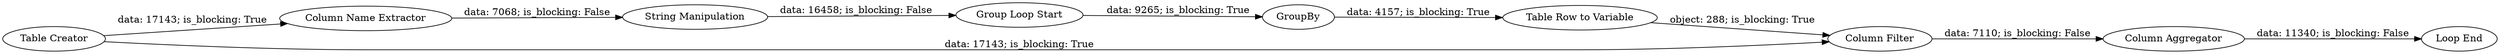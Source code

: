 digraph {
	"336321109041431984_24" [label=GroupBy]
	"336321109041431984_28" [label="Loop End"]
	"336321109041431984_25" [label="Table Row to Variable"]
	"336321109041431984_20" [label="Column Name Extractor"]
	"336321109041431984_26" [label="Column Filter"]
	"336321109041431984_22" [label="Group Loop Start"]
	"336321109041431984_21" [label="String Manipulation"]
	"336321109041431984_27" [label="Column Aggregator"]
	"336321109041431984_19" [label="Table Creator"]
	"336321109041431984_27" -> "336321109041431984_28" [label="data: 11340; is_blocking: False"]
	"336321109041431984_24" -> "336321109041431984_25" [label="data: 4157; is_blocking: True"]
	"336321109041431984_25" -> "336321109041431984_26" [label="object: 288; is_blocking: True"]
	"336321109041431984_21" -> "336321109041431984_22" [label="data: 16458; is_blocking: False"]
	"336321109041431984_19" -> "336321109041431984_20" [label="data: 17143; is_blocking: True"]
	"336321109041431984_20" -> "336321109041431984_21" [label="data: 7068; is_blocking: False"]
	"336321109041431984_19" -> "336321109041431984_26" [label="data: 17143; is_blocking: True"]
	"336321109041431984_22" -> "336321109041431984_24" [label="data: 9265; is_blocking: True"]
	"336321109041431984_26" -> "336321109041431984_27" [label="data: 7110; is_blocking: False"]
	rankdir=LR
}
